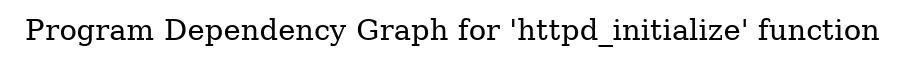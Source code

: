 digraph "Program Dependency Graph for 'httpd_initialize' function" {
	label="Program Dependency Graph for 'httpd_initialize' function";

}
